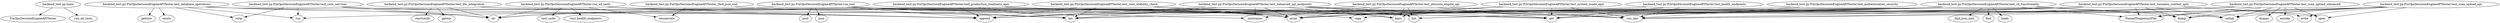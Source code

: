 digraph callgraph {
  "backend_test.py:main" -> "FixOpsDecisionEngineAPITester";
  "backend_test.py:main" -> "run_all_tests";
  "backend_test.py:FixOpsDecisionEngineAPITester.run_test" -> "append";
  "backend_test.py:FixOpsDecisionEngineAPITester.run_test" -> "copy";
  "backend_test.py:FixOpsDecisionEngineAPITester.run_test" -> "get";
  "backend_test.py:FixOpsDecisionEngineAPITester.run_test" -> "isinstance";
  "backend_test.py:FixOpsDecisionEngineAPITester.run_test" -> "json";
  "backend_test.py:FixOpsDecisionEngineAPITester.run_test" -> "keys";
  "backend_test.py:FixOpsDecisionEngineAPITester.run_test" -> "len";
  "backend_test.py:FixOpsDecisionEngineAPITester.run_test" -> "list";
  "backend_test.py:FixOpsDecisionEngineAPITester.run_test" -> "post";
  "backend_test.py:FixOpsDecisionEngineAPITester.run_test" -> "print";
  "backend_test.py:FixOpsDecisionEngineAPITester.run_test" -> "str";
  "backend_test.py:FixOpsDecisionEngineAPITester.test_decision_engine_api" -> "get";
  "backend_test.py:FixOpsDecisionEngineAPITester.test_decision_engine_api" -> "isinstance";
  "backend_test.py:FixOpsDecisionEngineAPITester.test_decision_engine_api" -> "keys";
  "backend_test.py:FixOpsDecisionEngineAPITester.test_decision_engine_api" -> "len";
  "backend_test.py:FixOpsDecisionEngineAPITester.test_decision_engine_api" -> "list";
  "backend_test.py:FixOpsDecisionEngineAPITester.test_decision_engine_api" -> "print";
  "backend_test.py:FixOpsDecisionEngineAPITester.test_decision_engine_api" -> "run_test";
  "backend_test.py:FixOpsDecisionEngineAPITester.test_scan_upload_api" -> "NamedTemporaryFile";
  "backend_test.py:FixOpsDecisionEngineAPITester.test_scan_upload_api" -> "dump";
  "backend_test.py:FixOpsDecisionEngineAPITester.test_scan_upload_api" -> "get";
  "backend_test.py:FixOpsDecisionEngineAPITester.test_scan_upload_api" -> "open";
  "backend_test.py:FixOpsDecisionEngineAPITester.test_scan_upload_api" -> "print";
  "backend_test.py:FixOpsDecisionEngineAPITester.test_scan_upload_api" -> "run_test";
  "backend_test.py:FixOpsDecisionEngineAPITester.test_scan_upload_api" -> "unlink";
  "backend_test.py:FixOpsDecisionEngineAPITester.test_scan_upload_api" -> "write";
  "backend_test.py:FixOpsDecisionEngineAPITester.test_cli_functionality" -> "NamedTemporaryFile";
  "backend_test.py:FixOpsDecisionEngineAPITester.test_cli_functionality" -> "_find_json_end";
  "backend_test.py:FixOpsDecisionEngineAPITester.test_cli_functionality" -> "append";
  "backend_test.py:FixOpsDecisionEngineAPITester.test_cli_functionality" -> "copy";
  "backend_test.py:FixOpsDecisionEngineAPITester.test_cli_functionality" -> "dump";
  "backend_test.py:FixOpsDecisionEngineAPITester.test_cli_functionality" -> "find";
  "backend_test.py:FixOpsDecisionEngineAPITester.test_cli_functionality" -> "get";
  "backend_test.py:FixOpsDecisionEngineAPITester.test_cli_functionality" -> "keys";
  "backend_test.py:FixOpsDecisionEngineAPITester.test_cli_functionality" -> "list";
  "backend_test.py:FixOpsDecisionEngineAPITester.test_cli_functionality" -> "loads";
  "backend_test.py:FixOpsDecisionEngineAPITester.test_cli_functionality" -> "print";
  "backend_test.py:FixOpsDecisionEngineAPITester.test_cli_functionality" -> "run";
  "backend_test.py:FixOpsDecisionEngineAPITester.test_cli_functionality" -> "str";
  "backend_test.py:FixOpsDecisionEngineAPITester.test_cli_functionality" -> "unlink";
  "backend_test.py:FixOpsDecisionEngineAPITester._find_json_end" -> "enumerate";
  "backend_test.py:FixOpsDecisionEngineAPITester._find_json_end" -> "len";
  "backend_test.py:FixOpsDecisionEngineAPITester.test_core_services" -> "append";
  "backend_test.py:FixOpsDecisionEngineAPITester.test_core_services" -> "print";
  "backend_test.py:FixOpsDecisionEngineAPITester.test_core_services" -> "run";
  "backend_test.py:FixOpsDecisionEngineAPITester.test_core_services" -> "str";
  "backend_test.py:FixOpsDecisionEngineAPITester.test_core_services" -> "strip";
  "backend_test.py:FixOpsDecisionEngineAPITester.test_database_operations" -> "append";
  "backend_test.py:FixOpsDecisionEngineAPITester.test_database_operations" -> "exists";
  "backend_test.py:FixOpsDecisionEngineAPITester.test_database_operations" -> "getsize";
  "backend_test.py:FixOpsDecisionEngineAPITester.test_database_operations" -> "print";
  "backend_test.py:FixOpsDecisionEngineAPITester.test_database_operations" -> "run";
  "backend_test.py:FixOpsDecisionEngineAPITester.test_database_operations" -> "str";
  "backend_test.py:FixOpsDecisionEngineAPITester.test_database_operations" -> "strip";
  "backend_test.py:FixOpsDecisionEngineAPITester.test_authentication_security" -> "print";
  "backend_test.py:FixOpsDecisionEngineAPITester.test_authentication_security" -> "run_test";
  "backend_test.py:FixOpsDecisionEngineAPITester.test_health_endpoints" -> "get";
  "backend_test.py:FixOpsDecisionEngineAPITester.test_health_endpoints" -> "print";
  "backend_test.py:FixOpsDecisionEngineAPITester.test_health_endpoints" -> "run_test";
  "backend_test.py:FixOpsDecisionEngineAPITester.test_llm_integration" -> "append";
  "backend_test.py:FixOpsDecisionEngineAPITester.test_llm_integration" -> "getenv";
  "backend_test.py:FixOpsDecisionEngineAPITester.test_llm_integration" -> "print";
  "backend_test.py:FixOpsDecisionEngineAPITester.test_llm_integration" -> "startswith";
  "backend_test.py:FixOpsDecisionEngineAPITester.test_llm_integration" -> "str";
  "backend_test.py:FixOpsDecisionEngineAPITester.test_enhanced_api_endpoints" -> "append";
  "backend_test.py:FixOpsDecisionEngineAPITester.test_enhanced_api_endpoints" -> "get";
  "backend_test.py:FixOpsDecisionEngineAPITester.test_enhanced_api_endpoints" -> "isinstance";
  "backend_test.py:FixOpsDecisionEngineAPITester.test_enhanced_api_endpoints" -> "keys";
  "backend_test.py:FixOpsDecisionEngineAPITester.test_enhanced_api_endpoints" -> "len";
  "backend_test.py:FixOpsDecisionEngineAPITester.test_enhanced_api_endpoints" -> "list";
  "backend_test.py:FixOpsDecisionEngineAPITester.test_enhanced_api_endpoints" -> "print";
  "backend_test.py:FixOpsDecisionEngineAPITester.test_enhanced_api_endpoints" -> "run_test";
  "backend_test.py:FixOpsDecisionEngineAPITester.test_scan_upload_enhanced" -> "NamedTemporaryFile";
  "backend_test.py:FixOpsDecisionEngineAPITester.test_scan_upload_enhanced" -> "append";
  "backend_test.py:FixOpsDecisionEngineAPITester.test_scan_upload_enhanced" -> "dump";
  "backend_test.py:FixOpsDecisionEngineAPITester.test_scan_upload_enhanced" -> "dumps";
  "backend_test.py:FixOpsDecisionEngineAPITester.test_scan_upload_enhanced" -> "encode";
  "backend_test.py:FixOpsDecisionEngineAPITester.test_scan_upload_enhanced" -> "get";
  "backend_test.py:FixOpsDecisionEngineAPITester.test_scan_upload_enhanced" -> "len";
  "backend_test.py:FixOpsDecisionEngineAPITester.test_scan_upload_enhanced" -> "open";
  "backend_test.py:FixOpsDecisionEngineAPITester.test_scan_upload_enhanced" -> "print";
  "backend_test.py:FixOpsDecisionEngineAPITester.test_scan_upload_enhanced" -> "run_test";
  "backend_test.py:FixOpsDecisionEngineAPITester.test_scan_upload_enhanced" -> "unlink";
  "backend_test.py:FixOpsDecisionEngineAPITester.test_business_context_apis" -> "NamedTemporaryFile";
  "backend_test.py:FixOpsDecisionEngineAPITester.test_business_context_apis" -> "append";
  "backend_test.py:FixOpsDecisionEngineAPITester.test_business_context_apis" -> "dump";
  "backend_test.py:FixOpsDecisionEngineAPITester.test_business_context_apis" -> "get";
  "backend_test.py:FixOpsDecisionEngineAPITester.test_business_context_apis" -> "keys";
  "backend_test.py:FixOpsDecisionEngineAPITester.test_business_context_apis" -> "list";
  "backend_test.py:FixOpsDecisionEngineAPITester.test_business_context_apis" -> "open";
  "backend_test.py:FixOpsDecisionEngineAPITester.test_business_context_apis" -> "print";
  "backend_test.py:FixOpsDecisionEngineAPITester.test_business_context_apis" -> "run_test";
  "backend_test.py:FixOpsDecisionEngineAPITester.test_business_context_apis" -> "unlink";
  "backend_test.py:FixOpsDecisionEngineAPITester.test_business_context_apis" -> "write";
  "backend_test.py:FixOpsDecisionEngineAPITester.test_production_readiness_apis" -> "append";
  "backend_test.py:FixOpsDecisionEngineAPITester.test_production_readiness_apis" -> "get";
  "backend_test.py:FixOpsDecisionEngineAPITester.test_production_readiness_apis" -> "len";
  "backend_test.py:FixOpsDecisionEngineAPITester.test_production_readiness_apis" -> "print";
  "backend_test.py:FixOpsDecisionEngineAPITester.test_production_readiness_apis" -> "run_test";
  "backend_test.py:FixOpsDecisionEngineAPITester.test_system_mode_apis" -> "append";
  "backend_test.py:FixOpsDecisionEngineAPITester.test_system_mode_apis" -> "get";
  "backend_test.py:FixOpsDecisionEngineAPITester.test_system_mode_apis" -> "print";
  "backend_test.py:FixOpsDecisionEngineAPITester.test_system_mode_apis" -> "run_test";
  "backend_test.py:FixOpsDecisionEngineAPITester.test_core_stability_check" -> "append";
  "backend_test.py:FixOpsDecisionEngineAPITester.test_core_stability_check" -> "get";
  "backend_test.py:FixOpsDecisionEngineAPITester.test_core_stability_check" -> "len";
  "backend_test.py:FixOpsDecisionEngineAPITester.test_core_stability_check" -> "print";
  "backend_test.py:FixOpsDecisionEngineAPITester.test_core_stability_check" -> "run_test";
  "backend_test.py:FixOpsDecisionEngineAPITester.run_all_tests" -> "append";
  "backend_test.py:FixOpsDecisionEngineAPITester.run_all_tests" -> "enumerate";
  "backend_test.py:FixOpsDecisionEngineAPITester.run_all_tests" -> "len";
  "backend_test.py:FixOpsDecisionEngineAPITester.run_all_tests" -> "print";
  "backend_test.py:FixOpsDecisionEngineAPITester.run_all_tests" -> "str";
  "backend_test.py:FixOpsDecisionEngineAPITester.run_all_tests" -> "test_health_endpoints";
  "backend_test.py:FixOpsDecisionEngineAPITester.run_all_tests" -> "test_suite";
}

